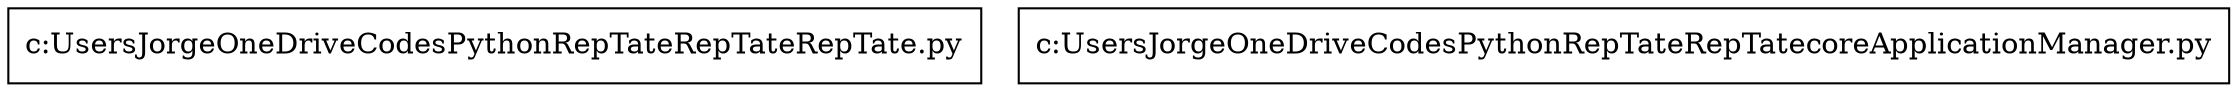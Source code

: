 digraph "packages_test" {
charset="utf-8"
rankdir=BT
"0" [label="c:\Users\Jorge\OneDrive\Codes\Python\RepTate\RepTate\RepTate.py", shape="box"];
"1" [label="c:\Users\Jorge\OneDrive\Codes\Python\RepTate\RepTate\core\ApplicationManager.py", shape="box"];
}
